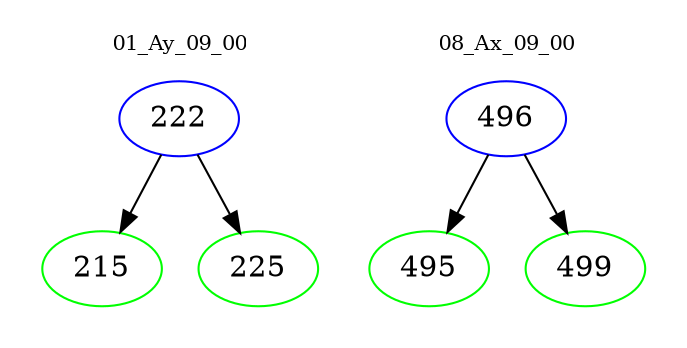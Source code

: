digraph{
subgraph cluster_0 {
color = white
label = "01_Ay_09_00";
fontsize=10;
T0_222 [label="222", color="blue"]
T0_222 -> T0_215 [color="black"]
T0_215 [label="215", color="green"]
T0_222 -> T0_225 [color="black"]
T0_225 [label="225", color="green"]
}
subgraph cluster_1 {
color = white
label = "08_Ax_09_00";
fontsize=10;
T1_496 [label="496", color="blue"]
T1_496 -> T1_495 [color="black"]
T1_495 [label="495", color="green"]
T1_496 -> T1_499 [color="black"]
T1_499 [label="499", color="green"]
}
}

